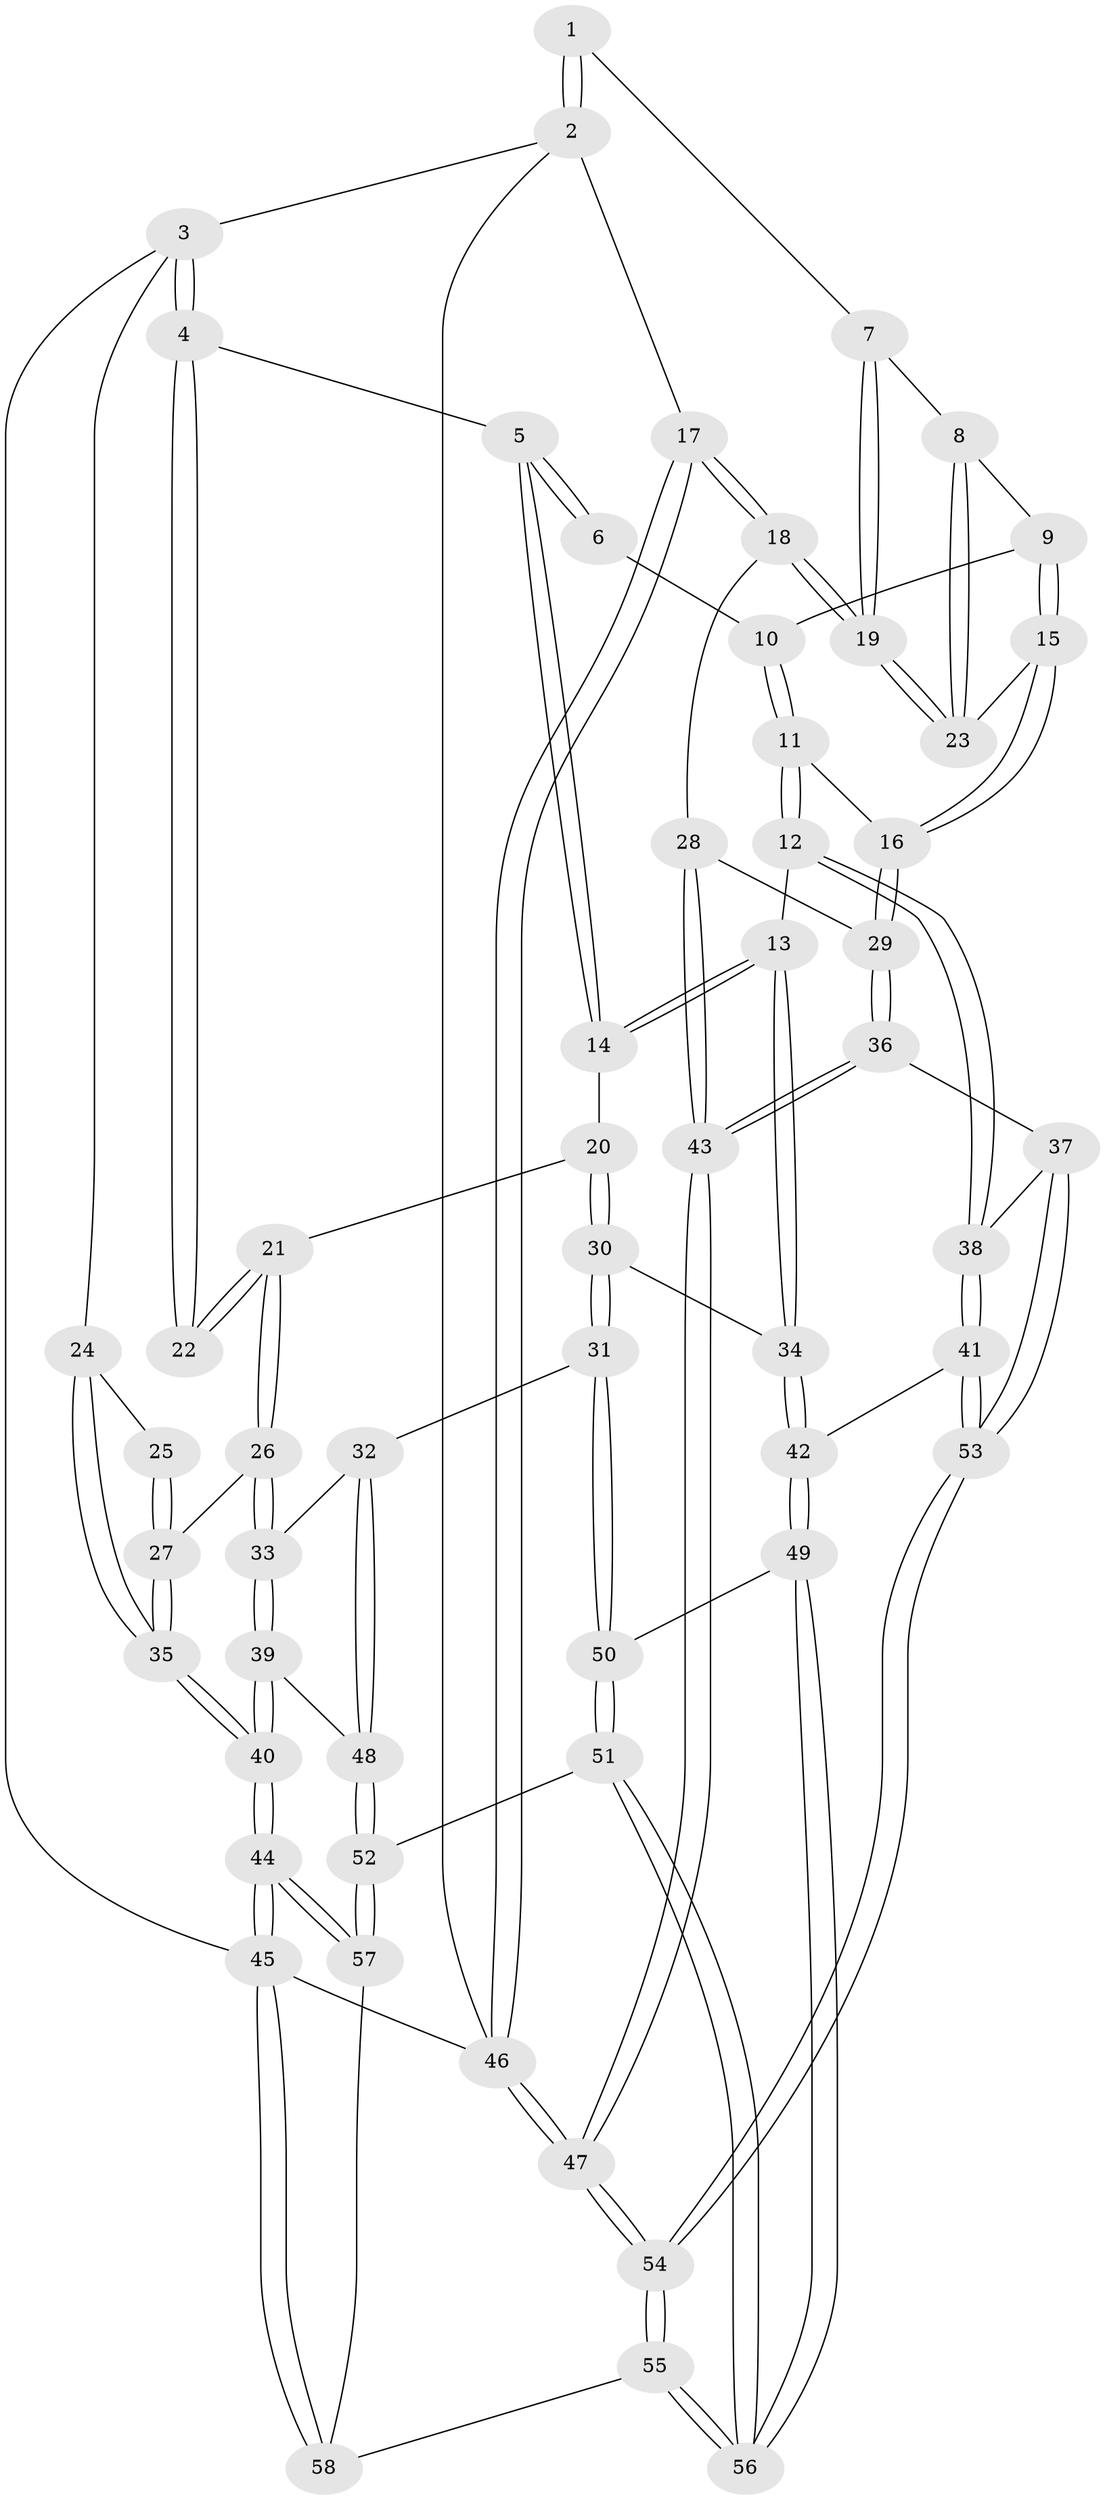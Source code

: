 // coarse degree distribution, {4: 0.35294117647058826, 5: 0.3235294117647059, 3: 0.2647058823529412, 2: 0.029411764705882353, 6: 0.029411764705882353}
// Generated by graph-tools (version 1.1) at 2025/24/03/03/25 07:24:37]
// undirected, 58 vertices, 142 edges
graph export_dot {
graph [start="1"]
  node [color=gray90,style=filled];
  1 [pos="+0.8885028860302362+0"];
  2 [pos="+1+0"];
  3 [pos="+0+0"];
  4 [pos="+0.3811262169577421+0"];
  5 [pos="+0.4191765686253616+0"];
  6 [pos="+0.6743576973849942+0"];
  7 [pos="+0.885881471682556+0.10801500313103127"];
  8 [pos="+0.8062985073470238+0.14418176912456712"];
  9 [pos="+0.7690732009716728+0.09055636325696831"];
  10 [pos="+0.6785557681129989+0"];
  11 [pos="+0.6514207794159516+0.25151334424611654"];
  12 [pos="+0.6002101444784343+0.2839064328505257"];
  13 [pos="+0.5543092582651926+0.2907207946049632"];
  14 [pos="+0.4558540203141288+0.18090613681871892"];
  15 [pos="+0.7416486394042906+0.2326134608731162"];
  16 [pos="+0.6774019985791281+0.25394990393298433"];
  17 [pos="+1+0.3323403109889236"];
  18 [pos="+0.9987419089795788+0.32282663708055587"];
  19 [pos="+0.9208895414024884+0.25675394773991966"];
  20 [pos="+0.34293359355501773+0.24532171906666653"];
  21 [pos="+0.20478579149486026+0.146740500470744"];
  22 [pos="+0.22480822587563487+0.06628392125892191"];
  23 [pos="+0.8247821054732379+0.22389606759019412"];
  24 [pos="+0+0"];
  25 [pos="+0.05516406426952651+0.05754752188740215"];
  26 [pos="+0.11870953154747131+0.24900005757156077"];
  27 [pos="+0.0646865525680723+0.2507791999964276"];
  28 [pos="+0.9231774873842029+0.36575706394506746"];
  29 [pos="+0.821369649508979+0.40136392484084243"];
  30 [pos="+0.2978309920294742+0.402340684597842"];
  31 [pos="+0.2671710176224724+0.41446693563748593"];
  32 [pos="+0.2536219061212208+0.40912665397759745"];
  33 [pos="+0.19784383606856265+0.3478494282909721"];
  34 [pos="+0.4735692108085988+0.4250936251798768"];
  35 [pos="+0+0.30757463898217124"];
  36 [pos="+0.7562437321939822+0.46833029600451065"];
  37 [pos="+0.7355828373519986+0.47572125310132113"];
  38 [pos="+0.7110219059743618+0.4640205879425036"];
  39 [pos="+0+0.5224031539670201"];
  40 [pos="+0+0.5095237906999996"];
  41 [pos="+0.5095661311442206+0.5034239234060973"];
  42 [pos="+0.5056007119506848+0.5015662642900759"];
  43 [pos="+0.8678718475190169+0.5771427693115586"];
  44 [pos="+0+1"];
  45 [pos="+0+1"];
  46 [pos="+1+1"];
  47 [pos="+1+1"];
  48 [pos="+0+0.5487753059461037"];
  49 [pos="+0.4837227945017557+0.532340555008063"];
  50 [pos="+0.2646622984648992+0.576605421263172"];
  51 [pos="+0.2488797591086672+0.6482451481515782"];
  52 [pos="+0.14822517421556564+0.6854428445868204"];
  53 [pos="+0.6798748210026665+0.697024115790407"];
  54 [pos="+0.7452248008933532+0.9657597062573013"];
  55 [pos="+0.5325944778774362+0.9490604941909204"];
  56 [pos="+0.39837612556716445+0.731398170247996"];
  57 [pos="+0.13287058332574503+0.7633880996950744"];
  58 [pos="+0.3175918293511653+1"];
  1 -- 2;
  1 -- 2;
  1 -- 7;
  2 -- 3;
  2 -- 17;
  2 -- 46;
  3 -- 4;
  3 -- 4;
  3 -- 24;
  3 -- 45;
  4 -- 5;
  4 -- 22;
  4 -- 22;
  5 -- 6;
  5 -- 6;
  5 -- 14;
  5 -- 14;
  6 -- 10;
  7 -- 8;
  7 -- 19;
  7 -- 19;
  8 -- 9;
  8 -- 23;
  8 -- 23;
  9 -- 10;
  9 -- 15;
  9 -- 15;
  10 -- 11;
  10 -- 11;
  11 -- 12;
  11 -- 12;
  11 -- 16;
  12 -- 13;
  12 -- 38;
  12 -- 38;
  13 -- 14;
  13 -- 14;
  13 -- 34;
  13 -- 34;
  14 -- 20;
  15 -- 16;
  15 -- 16;
  15 -- 23;
  16 -- 29;
  16 -- 29;
  17 -- 18;
  17 -- 18;
  17 -- 46;
  17 -- 46;
  18 -- 19;
  18 -- 19;
  18 -- 28;
  19 -- 23;
  19 -- 23;
  20 -- 21;
  20 -- 30;
  20 -- 30;
  21 -- 22;
  21 -- 22;
  21 -- 26;
  21 -- 26;
  24 -- 25;
  24 -- 35;
  24 -- 35;
  25 -- 27;
  25 -- 27;
  26 -- 27;
  26 -- 33;
  26 -- 33;
  27 -- 35;
  27 -- 35;
  28 -- 29;
  28 -- 43;
  28 -- 43;
  29 -- 36;
  29 -- 36;
  30 -- 31;
  30 -- 31;
  30 -- 34;
  31 -- 32;
  31 -- 50;
  31 -- 50;
  32 -- 33;
  32 -- 48;
  32 -- 48;
  33 -- 39;
  33 -- 39;
  34 -- 42;
  34 -- 42;
  35 -- 40;
  35 -- 40;
  36 -- 37;
  36 -- 43;
  36 -- 43;
  37 -- 38;
  37 -- 53;
  37 -- 53;
  38 -- 41;
  38 -- 41;
  39 -- 40;
  39 -- 40;
  39 -- 48;
  40 -- 44;
  40 -- 44;
  41 -- 42;
  41 -- 53;
  41 -- 53;
  42 -- 49;
  42 -- 49;
  43 -- 47;
  43 -- 47;
  44 -- 45;
  44 -- 45;
  44 -- 57;
  44 -- 57;
  45 -- 58;
  45 -- 58;
  45 -- 46;
  46 -- 47;
  46 -- 47;
  47 -- 54;
  47 -- 54;
  48 -- 52;
  48 -- 52;
  49 -- 50;
  49 -- 56;
  49 -- 56;
  50 -- 51;
  50 -- 51;
  51 -- 52;
  51 -- 56;
  51 -- 56;
  52 -- 57;
  52 -- 57;
  53 -- 54;
  53 -- 54;
  54 -- 55;
  54 -- 55;
  55 -- 56;
  55 -- 56;
  55 -- 58;
  57 -- 58;
}

